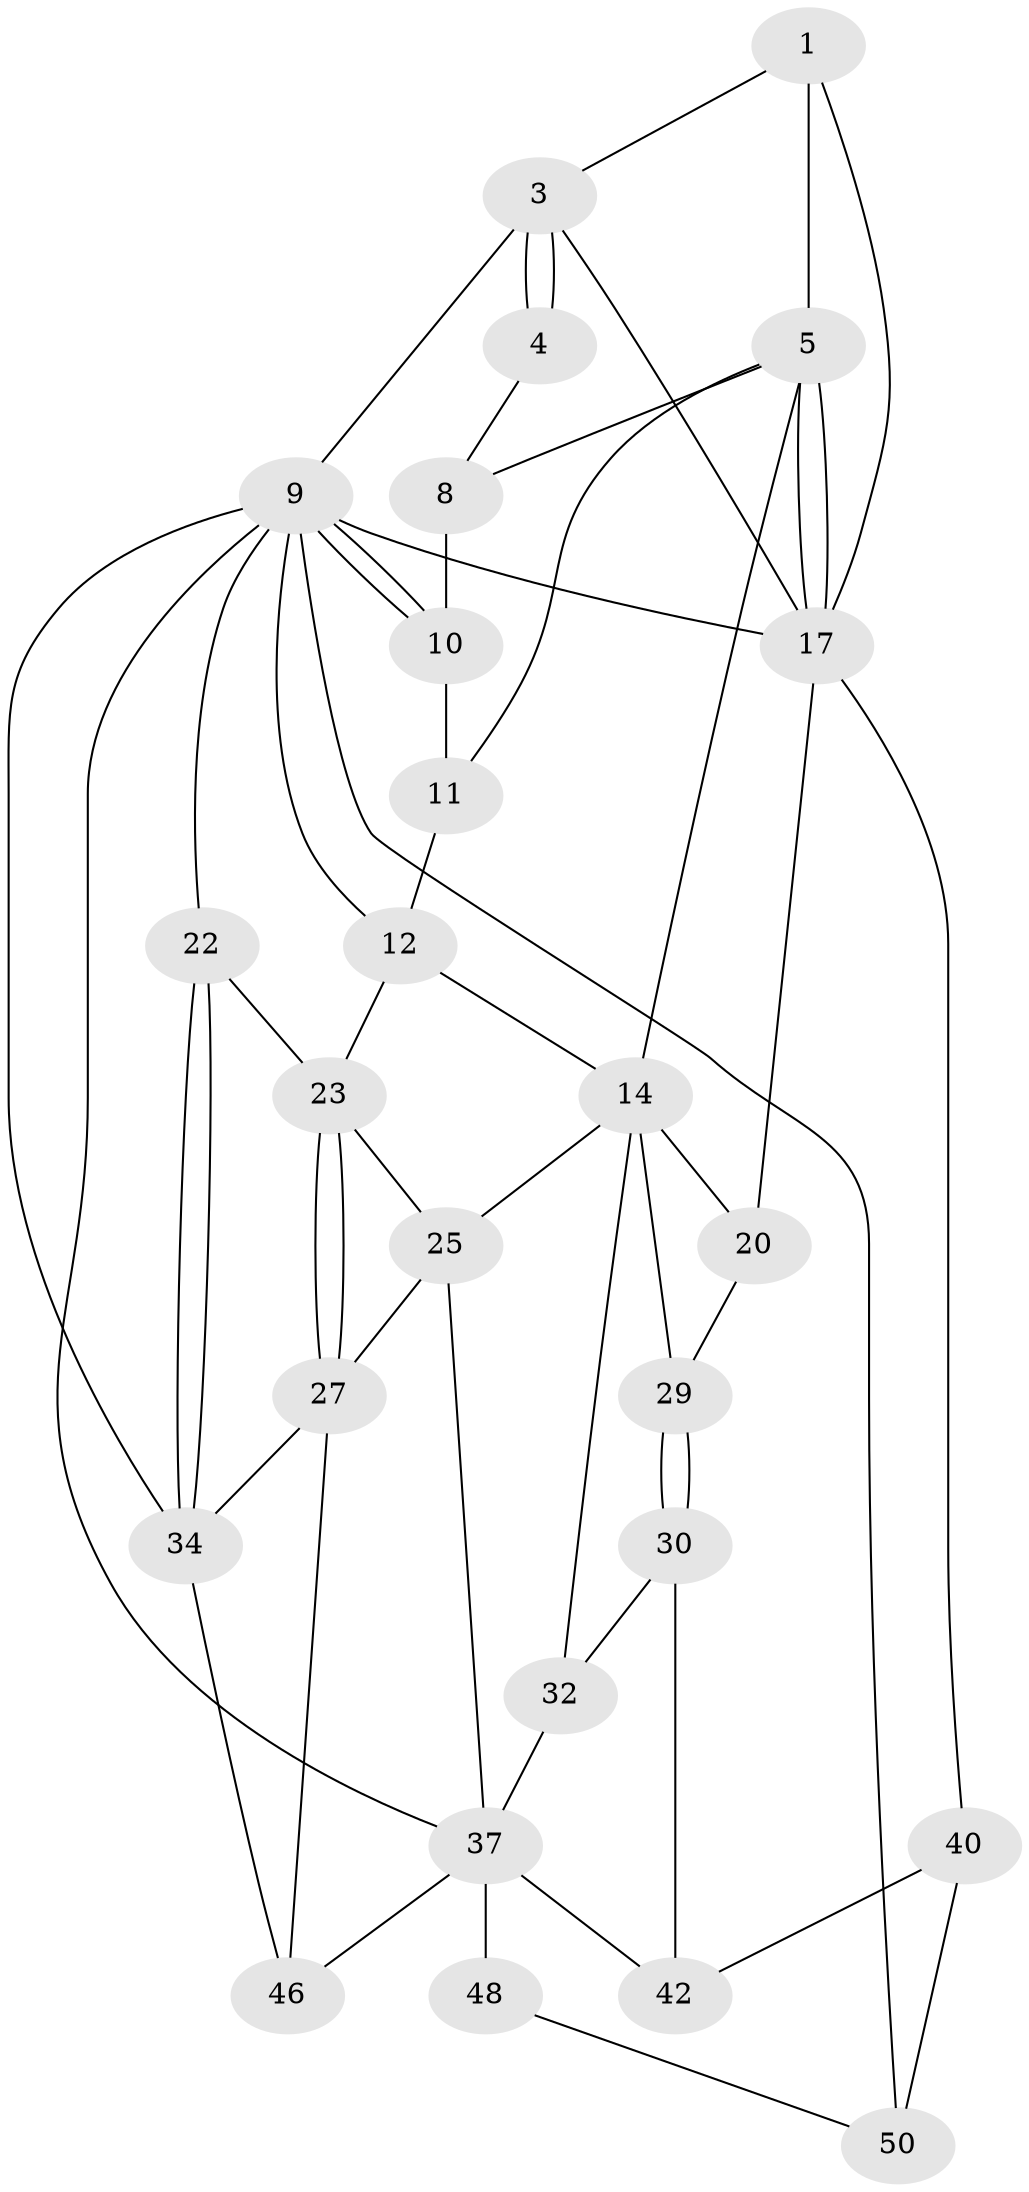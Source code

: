 // original degree distribution, {3: 0.038461538461538464, 5: 0.4230769230769231, 6: 0.25, 4: 0.28846153846153844}
// Generated by graph-tools (version 1.1) at 2025/17/03/09/25 04:17:17]
// undirected, 26 vertices, 55 edges
graph export_dot {
graph [start="1"]
  node [color=gray90,style=filled];
  1 [pos="+0.8871027512202576+0.07643644355598873",super="+2"];
  3 [pos="+1+0"];
  4 [pos="+0.7634150774102934+0"];
  5 [pos="+0.8006397553477342+0.2993350261189583",super="+6"];
  8 [pos="+0.6528378856940342+0"];
  9 [pos="+0+0",super="+13+36"];
  10 [pos="+0.3303463392404969+0"];
  11 [pos="+0.3862365562328076+0.2526277699210389"];
  12 [pos="+0.3686823830061531+0.27250875530962426",super="+16"];
  14 [pos="+0.6684592801806711+0.4311685492752239",super="+15+21"];
  17 [pos="+1+0.38853662561320923",super="+18"];
  20 [pos="+0.9282508104210998+0.6062004662661186"];
  22 [pos="+0+0.3270960985937313"];
  23 [pos="+0.1264137768082886+0.4534745716286757",super="+24"];
  25 [pos="+0.3725590788441612+0.5252601513392143",super="+26"];
  27 [pos="+0.250357228866354+0.6645928721061176",super="+39"];
  29 [pos="+0.7281384024779072+0.5618949037864217",super="+33"];
  30 [pos="+0.7240527161599121+0.687858657497063",super="+31"];
  32 [pos="+0.5797514373234752+0.5315145501047999"];
  34 [pos="+0+0.47798039160435496",super="+35"];
  37 [pos="+0.48672850225294795+0.7111047316782692",super="+38+47"];
  40 [pos="+0.8088853923612365+0.8198616469980199",super="+41+49"];
  42 [pos="+0.6756898521125699+0.7997011714265081"];
  46 [pos="+0.16641164356442412+0.7707992473988028"];
  48 [pos="+0.5411834510395542+0.997875405272668"];
  50 [pos="+0.7796886729840946+1",super="+51"];
  1 -- 5;
  1 -- 3;
  1 -- 17;
  3 -- 4;
  3 -- 4;
  3 -- 9;
  3 -- 17;
  4 -- 8;
  5 -- 17;
  5 -- 17;
  5 -- 8;
  5 -- 11;
  5 -- 14;
  8 -- 10;
  9 -- 10;
  9 -- 10;
  9 -- 12;
  9 -- 22;
  9 -- 17;
  9 -- 50;
  9 -- 37;
  9 -- 34;
  10 -- 11;
  11 -- 12;
  12 -- 14;
  12 -- 23;
  14 -- 32;
  14 -- 25;
  14 -- 20;
  14 -- 29;
  17 -- 20;
  17 -- 40 [weight=2];
  20 -- 29;
  22 -- 23;
  22 -- 34;
  22 -- 34;
  23 -- 27;
  23 -- 27;
  23 -- 25;
  25 -- 27;
  25 -- 37;
  27 -- 34;
  27 -- 46;
  29 -- 30 [weight=2];
  29 -- 30;
  30 -- 32;
  30 -- 42;
  32 -- 37;
  34 -- 46;
  37 -- 48 [weight=2];
  37 -- 46;
  37 -- 42;
  40 -- 42;
  40 -- 50 [weight=2];
  48 -- 50;
}
